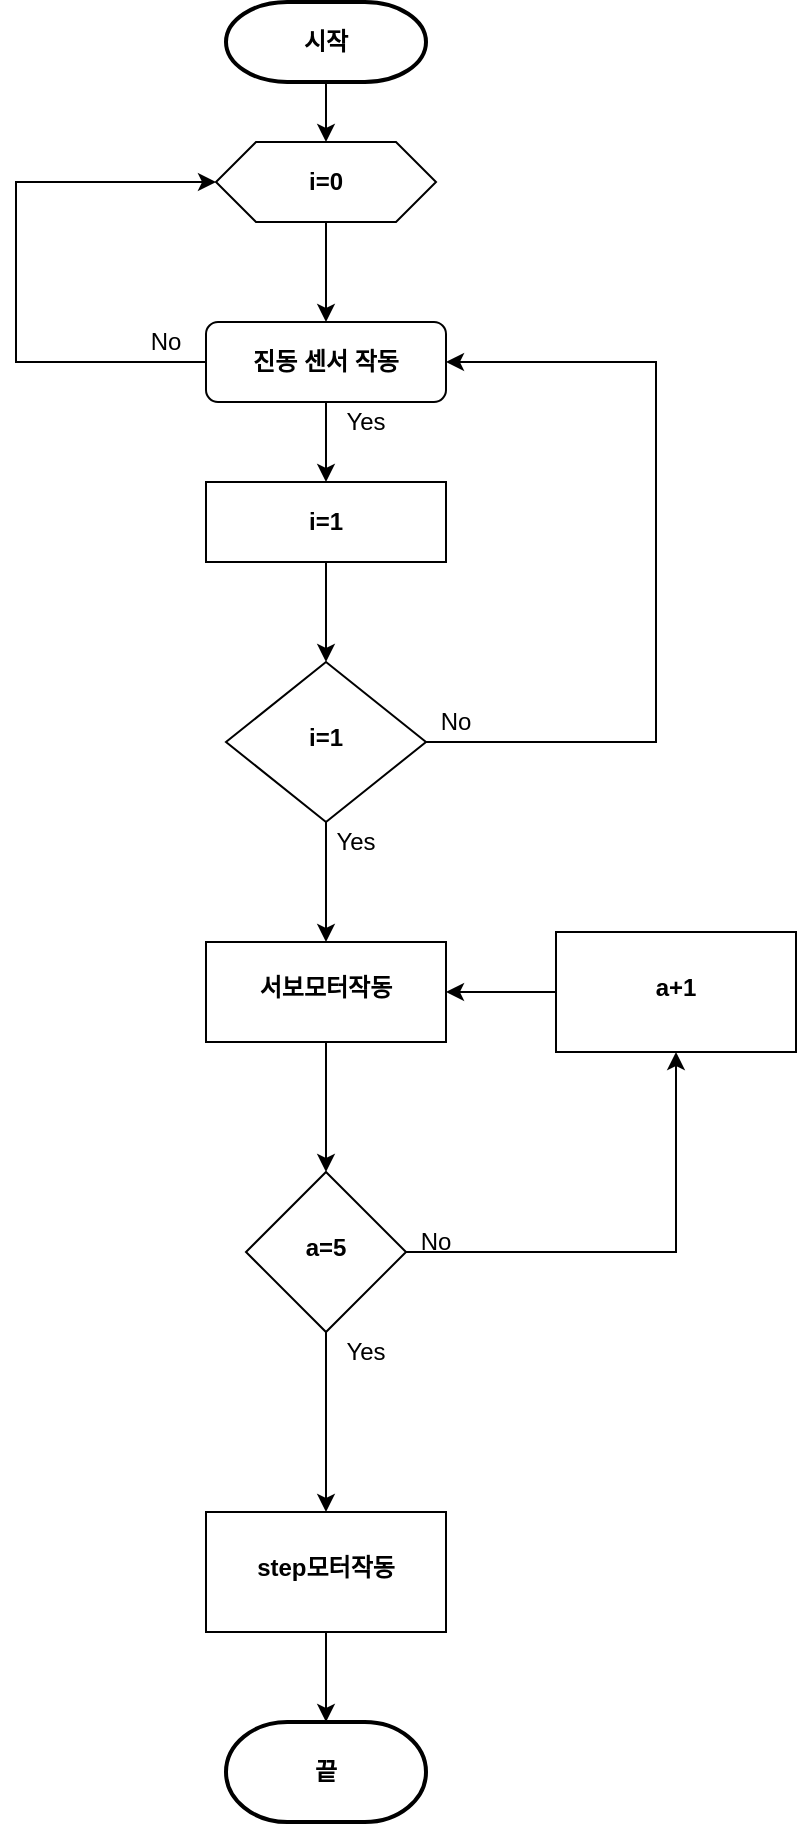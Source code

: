 <mxfile version="14.4.5" type="device"><diagram id="C5RBs43oDa-KdzZeNtuy" name="Page-1"><mxGraphModel dx="1038" dy="580" grid="1" gridSize="10" guides="1" tooltips="1" connect="1" arrows="1" fold="1" page="1" pageScale="1" pageWidth="827" pageHeight="1169" math="0" shadow="0"><root><mxCell id="WIyWlLk6GJQsqaUBKTNV-0"/><mxCell id="WIyWlLk6GJQsqaUBKTNV-1" parent="WIyWlLk6GJQsqaUBKTNV-0"/><mxCell id="_tCR56Nkw-gVmtvFo99_-32" value="" style="edgeStyle=orthogonalEdgeStyle;rounded=0;orthogonalLoop=1;jettySize=auto;html=1;entryX=1;entryY=0.5;entryDx=0;entryDy=0;" edge="1" parent="WIyWlLk6GJQsqaUBKTNV-1" source="WIyWlLk6GJQsqaUBKTNV-6" target="_tCR56Nkw-gVmtvFo99_-18"><mxGeometry relative="1" as="geometry"><mxPoint x="310" y="300" as="targetPoint"/><Array as="points"><mxPoint x="390" y="490"/><mxPoint x="390" y="300"/></Array></mxGeometry></mxCell><mxCell id="_tCR56Nkw-gVmtvFo99_-34" value="" style="edgeStyle=orthogonalEdgeStyle;rounded=0;orthogonalLoop=1;jettySize=auto;html=1;" edge="1" parent="WIyWlLk6GJQsqaUBKTNV-1" source="WIyWlLk6GJQsqaUBKTNV-6" target="_tCR56Nkw-gVmtvFo99_-33"><mxGeometry relative="1" as="geometry"/></mxCell><mxCell id="WIyWlLk6GJQsqaUBKTNV-6" value="&lt;b&gt;i=1&lt;/b&gt;" style="rhombus;whiteSpace=wrap;html=1;shadow=0;fontFamily=Helvetica;fontSize=12;align=center;strokeWidth=1;spacing=6;spacingTop=-4;" parent="WIyWlLk6GJQsqaUBKTNV-1" vertex="1"><mxGeometry x="175" y="450" width="100" height="80" as="geometry"/></mxCell><mxCell id="_tCR56Nkw-gVmtvFo99_-27" value="" style="edgeStyle=orthogonalEdgeStyle;rounded=0;orthogonalLoop=1;jettySize=auto;html=1;" edge="1" parent="WIyWlLk6GJQsqaUBKTNV-1" source="_tCR56Nkw-gVmtvFo99_-18" target="_tCR56Nkw-gVmtvFo99_-25"><mxGeometry relative="1" as="geometry"/></mxCell><mxCell id="_tCR56Nkw-gVmtvFo99_-56" value="" style="edgeStyle=orthogonalEdgeStyle;rounded=0;orthogonalLoop=1;jettySize=auto;html=1;entryX=0;entryY=0.5;entryDx=0;entryDy=0;entryPerimeter=0;" edge="1" parent="WIyWlLk6GJQsqaUBKTNV-1" source="_tCR56Nkw-gVmtvFo99_-18" target="_tCR56Nkw-gVmtvFo99_-20"><mxGeometry relative="1" as="geometry"><mxPoint x="165" y="210" as="targetPoint"/><Array as="points"><mxPoint x="70" y="300"/><mxPoint x="70" y="210"/></Array></mxGeometry></mxCell><mxCell id="_tCR56Nkw-gVmtvFo99_-18" value="&lt;b&gt;진동 센서 작동&lt;/b&gt;" style="rounded=1;whiteSpace=wrap;html=1;fontSize=12;glass=0;strokeWidth=1;shadow=0;" vertex="1" parent="WIyWlLk6GJQsqaUBKTNV-1"><mxGeometry x="165" y="280" width="120" height="40" as="geometry"/></mxCell><mxCell id="_tCR56Nkw-gVmtvFo99_-24" value="" style="edgeStyle=orthogonalEdgeStyle;rounded=0;orthogonalLoop=1;jettySize=auto;html=1;" edge="1" parent="WIyWlLk6GJQsqaUBKTNV-1" source="_tCR56Nkw-gVmtvFo99_-20" target="_tCR56Nkw-gVmtvFo99_-18"><mxGeometry relative="1" as="geometry"/></mxCell><mxCell id="_tCR56Nkw-gVmtvFo99_-20" value="&lt;b&gt;i=0&lt;/b&gt;" style="shape=hexagon;perimeter=hexagonPerimeter2;whiteSpace=wrap;html=1;fixedSize=1;" vertex="1" parent="WIyWlLk6GJQsqaUBKTNV-1"><mxGeometry x="170" y="190" width="110" height="40" as="geometry"/></mxCell><mxCell id="_tCR56Nkw-gVmtvFo99_-23" value="" style="edgeStyle=orthogonalEdgeStyle;rounded=0;orthogonalLoop=1;jettySize=auto;html=1;" edge="1" parent="WIyWlLk6GJQsqaUBKTNV-1" source="_tCR56Nkw-gVmtvFo99_-22" target="_tCR56Nkw-gVmtvFo99_-20"><mxGeometry relative="1" as="geometry"/></mxCell><mxCell id="_tCR56Nkw-gVmtvFo99_-22" value="&lt;b&gt;시작&lt;/b&gt;" style="strokeWidth=2;html=1;shape=mxgraph.flowchart.terminator;whiteSpace=wrap;" vertex="1" parent="WIyWlLk6GJQsqaUBKTNV-1"><mxGeometry x="175" y="120" width="100" height="40" as="geometry"/></mxCell><mxCell id="_tCR56Nkw-gVmtvFo99_-28" value="" style="edgeStyle=orthogonalEdgeStyle;rounded=0;orthogonalLoop=1;jettySize=auto;html=1;" edge="1" parent="WIyWlLk6GJQsqaUBKTNV-1" source="_tCR56Nkw-gVmtvFo99_-25" target="WIyWlLk6GJQsqaUBKTNV-6"><mxGeometry relative="1" as="geometry"/></mxCell><mxCell id="_tCR56Nkw-gVmtvFo99_-25" value="&lt;b&gt;i=1&lt;/b&gt;" style="rounded=0;whiteSpace=wrap;html=1;" vertex="1" parent="WIyWlLk6GJQsqaUBKTNV-1"><mxGeometry x="165" y="360" width="120" height="40" as="geometry"/></mxCell><mxCell id="_tCR56Nkw-gVmtvFo99_-36" value="" style="edgeStyle=orthogonalEdgeStyle;rounded=0;orthogonalLoop=1;jettySize=auto;html=1;" edge="1" parent="WIyWlLk6GJQsqaUBKTNV-1" source="_tCR56Nkw-gVmtvFo99_-33" target="_tCR56Nkw-gVmtvFo99_-35"><mxGeometry relative="1" as="geometry"/></mxCell><mxCell id="_tCR56Nkw-gVmtvFo99_-33" value="&lt;b&gt;서보모터작동&lt;/b&gt;" style="whiteSpace=wrap;html=1;shadow=0;strokeWidth=1;spacing=6;spacingTop=-4;" vertex="1" parent="WIyWlLk6GJQsqaUBKTNV-1"><mxGeometry x="165" y="590" width="120" height="50" as="geometry"/></mxCell><mxCell id="_tCR56Nkw-gVmtvFo99_-40" value="" style="edgeStyle=orthogonalEdgeStyle;rounded=0;orthogonalLoop=1;jettySize=auto;html=1;entryX=0.5;entryY=1;entryDx=0;entryDy=0;" edge="1" parent="WIyWlLk6GJQsqaUBKTNV-1" source="_tCR56Nkw-gVmtvFo99_-35" target="_tCR56Nkw-gVmtvFo99_-39"><mxGeometry relative="1" as="geometry"><mxPoint x="410" y="745" as="targetPoint"/><Array as="points"><mxPoint x="400" y="745"/></Array></mxGeometry></mxCell><mxCell id="_tCR56Nkw-gVmtvFo99_-43" value="" style="edgeStyle=orthogonalEdgeStyle;rounded=0;orthogonalLoop=1;jettySize=auto;html=1;" edge="1" parent="WIyWlLk6GJQsqaUBKTNV-1" source="_tCR56Nkw-gVmtvFo99_-35" target="_tCR56Nkw-gVmtvFo99_-42"><mxGeometry relative="1" as="geometry"/></mxCell><mxCell id="_tCR56Nkw-gVmtvFo99_-35" value="&lt;b&gt;a=5&lt;/b&gt;" style="rhombus;whiteSpace=wrap;html=1;shadow=0;strokeWidth=1;spacing=6;spacingTop=-4;" vertex="1" parent="WIyWlLk6GJQsqaUBKTNV-1"><mxGeometry x="185" y="705" width="80" height="80" as="geometry"/></mxCell><mxCell id="_tCR56Nkw-gVmtvFo99_-41" value="" style="edgeStyle=orthogonalEdgeStyle;rounded=0;orthogonalLoop=1;jettySize=auto;html=1;" edge="1" parent="WIyWlLk6GJQsqaUBKTNV-1" source="_tCR56Nkw-gVmtvFo99_-39" target="_tCR56Nkw-gVmtvFo99_-33"><mxGeometry relative="1" as="geometry"/></mxCell><mxCell id="_tCR56Nkw-gVmtvFo99_-39" value="&lt;b&gt;a+1&lt;/b&gt;" style="whiteSpace=wrap;html=1;shadow=0;strokeWidth=1;spacing=6;spacingTop=-4;" vertex="1" parent="WIyWlLk6GJQsqaUBKTNV-1"><mxGeometry x="340" y="585" width="120" height="60" as="geometry"/></mxCell><mxCell id="_tCR56Nkw-gVmtvFo99_-48" value="" style="edgeStyle=orthogonalEdgeStyle;rounded=0;orthogonalLoop=1;jettySize=auto;html=1;" edge="1" parent="WIyWlLk6GJQsqaUBKTNV-1" source="_tCR56Nkw-gVmtvFo99_-42" target="_tCR56Nkw-gVmtvFo99_-46"><mxGeometry relative="1" as="geometry"/></mxCell><mxCell id="_tCR56Nkw-gVmtvFo99_-42" value="&lt;b&gt;step모터작동&lt;/b&gt;" style="whiteSpace=wrap;html=1;shadow=0;strokeWidth=1;spacing=6;spacingTop=-4;" vertex="1" parent="WIyWlLk6GJQsqaUBKTNV-1"><mxGeometry x="165" y="875" width="120" height="60" as="geometry"/></mxCell><mxCell id="_tCR56Nkw-gVmtvFo99_-46" value="&lt;b&gt;끝&lt;/b&gt;" style="strokeWidth=2;html=1;shape=mxgraph.flowchart.terminator;whiteSpace=wrap;" vertex="1" parent="WIyWlLk6GJQsqaUBKTNV-1"><mxGeometry x="175" y="980" width="100" height="50" as="geometry"/></mxCell><mxCell id="_tCR56Nkw-gVmtvFo99_-49" value="Yes" style="text;html=1;strokeColor=none;fillColor=none;align=center;verticalAlign=middle;whiteSpace=wrap;rounded=0;" vertex="1" parent="WIyWlLk6GJQsqaUBKTNV-1"><mxGeometry x="225" y="785" width="40" height="20" as="geometry"/></mxCell><mxCell id="_tCR56Nkw-gVmtvFo99_-51" value="Yes" style="text;html=1;strokeColor=none;fillColor=none;align=center;verticalAlign=middle;whiteSpace=wrap;rounded=0;" vertex="1" parent="WIyWlLk6GJQsqaUBKTNV-1"><mxGeometry x="220" y="530" width="40" height="20" as="geometry"/></mxCell><mxCell id="_tCR56Nkw-gVmtvFo99_-53" value="No" style="text;html=1;strokeColor=none;fillColor=none;align=center;verticalAlign=middle;whiteSpace=wrap;rounded=0;" vertex="1" parent="WIyWlLk6GJQsqaUBKTNV-1"><mxGeometry x="260" y="730" width="40" height="20" as="geometry"/></mxCell><mxCell id="_tCR56Nkw-gVmtvFo99_-54" value="No" style="text;html=1;strokeColor=none;fillColor=none;align=center;verticalAlign=middle;whiteSpace=wrap;rounded=0;" vertex="1" parent="WIyWlLk6GJQsqaUBKTNV-1"><mxGeometry x="270" y="470" width="40" height="20" as="geometry"/></mxCell><mxCell id="_tCR56Nkw-gVmtvFo99_-57" value="No" style="text;html=1;strokeColor=none;fillColor=none;align=center;verticalAlign=middle;whiteSpace=wrap;rounded=0;" vertex="1" parent="WIyWlLk6GJQsqaUBKTNV-1"><mxGeometry x="125" y="280" width="40" height="20" as="geometry"/></mxCell><mxCell id="_tCR56Nkw-gVmtvFo99_-58" value="Yes" style="text;html=1;strokeColor=none;fillColor=none;align=center;verticalAlign=middle;whiteSpace=wrap;rounded=0;" vertex="1" parent="WIyWlLk6GJQsqaUBKTNV-1"><mxGeometry x="225" y="320" width="40" height="20" as="geometry"/></mxCell></root></mxGraphModel></diagram></mxfile>